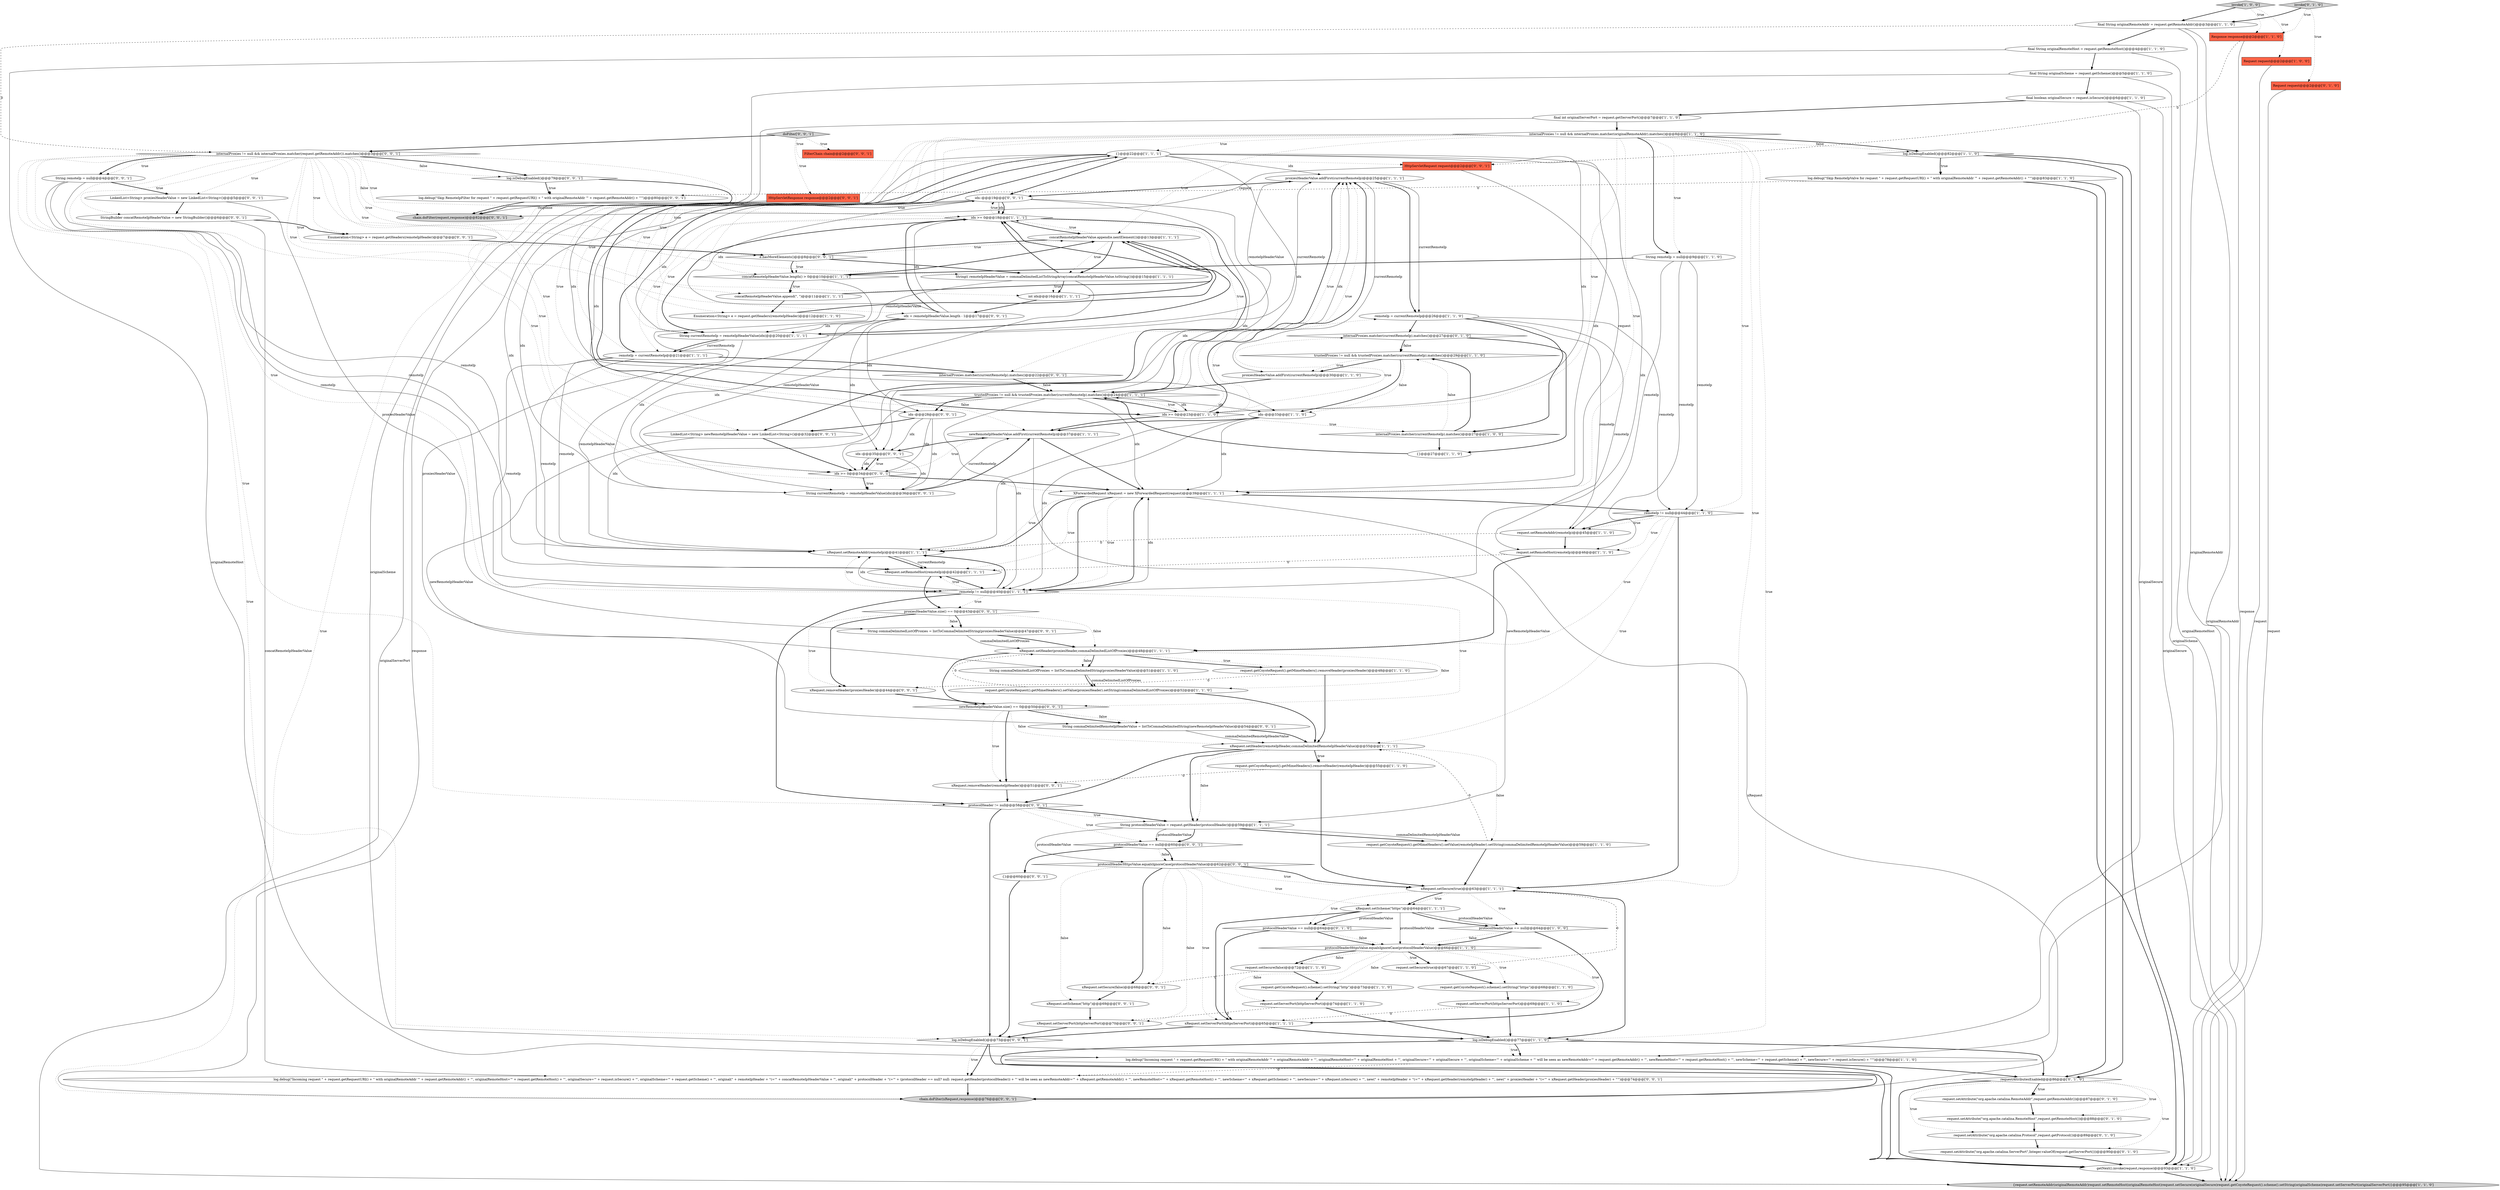 digraph {
87 [style = filled, label = "HttpServletRequest request@@@2@@@['0', '0', '1']", fillcolor = tomato, shape = box image = "AAA0AAABBB3BBB"];
97 [style = filled, label = "Enumeration<String> e = request.getHeaders(remoteIpHeader)@@@7@@@['0', '0', '1']", fillcolor = white, shape = ellipse image = "AAA0AAABBB3BBB"];
82 [style = filled, label = "{}@@@60@@@['0', '0', '1']", fillcolor = white, shape = ellipse image = "AAA0AAABBB3BBB"];
103 [style = filled, label = "internalProxies.matcher(currentRemoteIp).matches()@@@22@@@['0', '0', '1']", fillcolor = white, shape = diamond image = "AAA0AAABBB3BBB"];
10 [style = filled, label = "proxiesHeaderValue.addFirst(currentRemoteIp)@@@25@@@['1', '1', '1']", fillcolor = white, shape = ellipse image = "AAA0AAABBB1BBB"];
56 [style = filled, label = "request.setServerPort(httpServerPort)@@@74@@@['1', '1', '0']", fillcolor = white, shape = ellipse image = "AAA0AAABBB1BBB"];
68 [style = filled, label = "internalProxies.matcher(currentRemoteIp).matches()@@@27@@@['0', '1', '0']", fillcolor = white, shape = diamond image = "AAA0AAABBB2BBB"];
11 [style = filled, label = "request.getCoyoteRequest().getMimeHeaders().setValue(remoteIpHeader).setString(commaDelimitedRemoteIpHeaderValue)@@@59@@@['1', '1', '0']", fillcolor = white, shape = ellipse image = "AAA0AAABBB1BBB"];
89 [style = filled, label = "proxiesHeaderValue.size() == 0@@@43@@@['0', '0', '1']", fillcolor = white, shape = diamond image = "AAA0AAABBB3BBB"];
51 [style = filled, label = "xRequest.setServerPort(httpsServerPort)@@@65@@@['1', '1', '1']", fillcolor = white, shape = ellipse image = "AAA0AAABBB1BBB"];
19 [style = filled, label = "remoteIp != null@@@44@@@['1', '1', '0']", fillcolor = white, shape = diamond image = "AAA0AAABBB1BBB"];
69 [style = filled, label = "invoke['0', '1', '0']", fillcolor = lightgray, shape = diamond image = "AAA0AAABBB2BBB"];
0 [style = filled, label = "Request request@@@2@@@['1', '0', '0']", fillcolor = tomato, shape = box image = "AAA0AAABBB1BBB"];
61 [style = filled, label = "xRequest.setRemoteHost(remoteIp)@@@42@@@['1', '1', '1']", fillcolor = white, shape = ellipse image = "AAA0AAABBB1BBB"];
46 [style = filled, label = "int idx@@@16@@@['1', '1', '1']", fillcolor = white, shape = ellipse image = "AAA0AAABBB1BBB"];
20 [style = filled, label = "{}@@@22@@@['1', '1', '1']", fillcolor = white, shape = ellipse image = "AAA0AAABBB1BBB"];
6 [style = filled, label = "internalProxies.matcher(currentRemoteIp).matches()@@@27@@@['1', '0', '0']", fillcolor = white, shape = diamond image = "AAA0AAABBB1BBB"];
36 [style = filled, label = "Enumeration<String> e = request.getHeaders(remoteIpHeader)@@@12@@@['1', '1', '0']", fillcolor = white, shape = ellipse image = "AAA0AAABBB1BBB"];
59 [style = filled, label = "request.getCoyoteRequest().scheme().setString(\"http\")@@@73@@@['1', '1', '0']", fillcolor = white, shape = ellipse image = "AAA0AAABBB1BBB"];
65 [style = filled, label = "request.setAttribute(\"org.apache.catalina.RemoteHost\",request.getRemoteHost())@@@88@@@['0', '1', '0']", fillcolor = white, shape = ellipse image = "AAA1AAABBB2BBB"];
14 [style = filled, label = "remoteIp = currentRemoteIp@@@21@@@['1', '1', '1']", fillcolor = white, shape = ellipse image = "AAA0AAABBB1BBB"];
60 [style = filled, label = "remoteIp != null@@@40@@@['1', '1', '1']", fillcolor = white, shape = diamond image = "AAA0AAABBB1BBB"];
81 [style = filled, label = "FilterChain chain@@@2@@@['0', '0', '1']", fillcolor = tomato, shape = box image = "AAA0AAABBB3BBB"];
44 [style = filled, label = "log.isDebugEnabled()@@@82@@@['1', '1', '0']", fillcolor = white, shape = diamond image = "AAA0AAABBB1BBB"];
102 [style = filled, label = "newRemoteIpHeaderValue.size() == 0@@@50@@@['0', '0', '1']", fillcolor = white, shape = diamond image = "AAA0AAABBB3BBB"];
66 [style = filled, label = "request.setAttribute(\"org.apache.catalina.RemoteAddr\",request.getRemoteAddr())@@@87@@@['0', '1', '0']", fillcolor = white, shape = ellipse image = "AAA1AAABBB2BBB"];
54 [style = filled, label = "Response response@@@2@@@['1', '1', '0']", fillcolor = tomato, shape = box image = "AAA0AAABBB1BBB"];
74 [style = filled, label = "HttpServletResponse response@@@2@@@['0', '0', '1']", fillcolor = tomato, shape = box image = "AAA0AAABBB3BBB"];
83 [style = filled, label = "LinkedList<String> newRemoteIpHeaderValue = new LinkedList<String>()@@@32@@@['0', '0', '1']", fillcolor = white, shape = ellipse image = "AAA0AAABBB3BBB"];
73 [style = filled, label = "String remoteIp = null@@@4@@@['0', '0', '1']", fillcolor = white, shape = ellipse image = "AAA0AAABBB3BBB"];
15 [style = filled, label = "newRemoteIpHeaderValue.addFirst(currentRemoteIp)@@@37@@@['1', '1', '1']", fillcolor = white, shape = ellipse image = "AAA0AAABBB1BBB"];
84 [style = filled, label = "xRequest.setServerPort(httpServerPort)@@@70@@@['0', '0', '1']", fillcolor = white, shape = ellipse image = "AAA0AAABBB3BBB"];
23 [style = filled, label = "request.getCoyoteRequest().getMimeHeaders().setValue(proxiesHeader).setString(commaDelimitedListOfProxies)@@@52@@@['1', '1', '0']", fillcolor = white, shape = ellipse image = "AAA0AAABBB1BBB"];
67 [style = filled, label = "protocolHeaderValue == null@@@64@@@['0', '1', '0']", fillcolor = white, shape = diamond image = "AAA0AAABBB2BBB"];
21 [style = filled, label = "idx >= 0@@@18@@@['1', '1', '1']", fillcolor = white, shape = diamond image = "AAA0AAABBB1BBB"];
47 [style = filled, label = "xRequest.setHeader(remoteIpHeader,commaDelimitedRemoteIpHeaderValue)@@@55@@@['1', '1', '1']", fillcolor = white, shape = ellipse image = "AAA0AAABBB1BBB"];
18 [style = filled, label = "request.setRemoteAddr(remoteIp)@@@45@@@['1', '1', '0']", fillcolor = white, shape = ellipse image = "AAA0AAABBB1BBB"];
55 [style = filled, label = "getNext().invoke(request,response)@@@93@@@['1', '1', '0']", fillcolor = white, shape = ellipse image = "AAA0AAABBB1BBB"];
53 [style = filled, label = "request.setServerPort(httpsServerPort)@@@69@@@['1', '1', '0']", fillcolor = white, shape = ellipse image = "AAA0AAABBB1BBB"];
3 [style = filled, label = "internalProxies != null && internalProxies.matcher(originalRemoteAddr).matches()@@@8@@@['1', '1', '0']", fillcolor = white, shape = diamond image = "AAA0AAABBB1BBB"];
38 [style = filled, label = "final boolean originalSecure = request.isSecure()@@@6@@@['1', '1', '0']", fillcolor = white, shape = ellipse image = "AAA0AAABBB1BBB"];
7 [style = filled, label = "request.setSecure(false)@@@72@@@['1', '1', '0']", fillcolor = white, shape = ellipse image = "AAA0AAABBB1BBB"];
32 [style = filled, label = "String commaDelimitedListOfProxies = listToCommaDelimitedString(proxiesHeaderValue)@@@51@@@['1', '1', '0']", fillcolor = white, shape = ellipse image = "AAA0AAABBB1BBB"];
26 [style = filled, label = "String(( remoteIpHeaderValue = commaDelimitedListToStringArray(concatRemoteIpHeaderValue.toString())@@@15@@@['1', '1', '1']", fillcolor = white, shape = ellipse image = "AAA0AAABBB1BBB"];
106 [style = filled, label = "StringBuilder concatRemoteIpHeaderValue = new StringBuilder()@@@6@@@['0', '0', '1']", fillcolor = white, shape = ellipse image = "AAA0AAABBB3BBB"];
95 [style = filled, label = "String currentRemoteIp = remoteIpHeaderValue(idx(@@@36@@@['0', '0', '1']", fillcolor = white, shape = ellipse image = "AAA0AAABBB3BBB"];
37 [style = filled, label = "remoteIp = currentRemoteIp@@@26@@@['1', '1', '0']", fillcolor = white, shape = ellipse image = "AAA0AAABBB1BBB"];
50 [style = filled, label = "xRequest.setScheme(\"https\")@@@64@@@['1', '1', '1']", fillcolor = white, shape = ellipse image = "AAA0AAABBB1BBB"];
91 [style = filled, label = "log.debug(\"Skip RemoteIpFilter for request \" + request.getRequestURI() + \" with originalRemoteAddr '\" + request.getRemoteAddr() + \"'\")@@@80@@@['0', '0', '1']", fillcolor = white, shape = ellipse image = "AAA0AAABBB3BBB"];
64 [style = filled, label = "requestAttributesEnabled@@@86@@@['0', '1', '0']", fillcolor = white, shape = diamond image = "AAA1AAABBB2BBB"];
100 [style = filled, label = "String commaDelimitedRemoteIpHeaderValue = listToCommaDelimitedString(newRemoteIpHeaderValue)@@@54@@@['0', '0', '1']", fillcolor = white, shape = ellipse image = "AAA0AAABBB3BBB"];
34 [style = filled, label = "log.debug(\"Skip RemoteIpValve for request \" + request.getRequestURI() + \" with originalRemoteAddr '\" + request.getRemoteAddr() + \"'\")@@@83@@@['1', '1', '0']", fillcolor = white, shape = ellipse image = "AAA0AAABBB1BBB"];
99 [style = filled, label = "protocolHeaderValue == null@@@60@@@['0', '0', '1']", fillcolor = white, shape = diamond image = "AAA0AAABBB3BBB"];
28 [style = filled, label = "XForwardedRequest xRequest = new XForwardedRequest(request)@@@39@@@['1', '1', '1']", fillcolor = white, shape = ellipse image = "AAA0AAABBB1BBB"];
49 [style = filled, label = "String currentRemoteIp = remoteIpHeaderValue(idx(@@@20@@@['1', '1', '1']", fillcolor = white, shape = ellipse image = "AAA0AAABBB1BBB"];
62 [style = filled, label = "Request request@@@2@@@['0', '1', '0']", fillcolor = tomato, shape = box image = "AAA0AAABBB2BBB"];
30 [style = filled, label = "final int originalServerPort = request.getServerPort()@@@7@@@['1', '1', '0']", fillcolor = white, shape = ellipse image = "AAA0AAABBB1BBB"];
72 [style = filled, label = "chain.doFilter(xRequest,response)@@@76@@@['0', '0', '1']", fillcolor = lightgray, shape = ellipse image = "AAA0AAABBB3BBB"];
42 [style = filled, label = "trustedProxies != null && trustedProxies.matcher(currentRemoteIp).matches()@@@29@@@['1', '1', '0']", fillcolor = white, shape = diamond image = "AAA0AAABBB1BBB"];
85 [style = filled, label = "xRequest.setSecure(false)@@@68@@@['0', '0', '1']", fillcolor = white, shape = ellipse image = "AAA0AAABBB3BBB"];
40 [style = filled, label = "xRequest.setSecure(true)@@@63@@@['1', '1', '1']", fillcolor = white, shape = ellipse image = "AAA0AAABBB1BBB"];
94 [style = filled, label = "xRequest.removeHeader(remoteIpHeader)@@@51@@@['0', '0', '1']", fillcolor = white, shape = ellipse image = "AAA0AAABBB3BBB"];
45 [style = filled, label = "concatRemoteIpHeaderValue.append(e.nextElement())@@@13@@@['1', '1', '1']", fillcolor = white, shape = ellipse image = "AAA0AAABBB1BBB"];
79 [style = filled, label = "idx--@@@28@@@['0', '0', '1']", fillcolor = white, shape = ellipse image = "AAA0AAABBB3BBB"];
78 [style = filled, label = "protocolHeaderHttpsValue.equalsIgnoreCase(protocolHeaderValue)@@@62@@@['0', '0', '1']", fillcolor = white, shape = diamond image = "AAA0AAABBB3BBB"];
31 [style = filled, label = "request.getCoyoteRequest().getMimeHeaders().removeHeader(remoteIpHeader)@@@55@@@['1', '1', '0']", fillcolor = white, shape = ellipse image = "AAA0AAABBB1BBB"];
41 [style = filled, label = "request.setSecure(true)@@@67@@@['1', '1', '0']", fillcolor = white, shape = ellipse image = "AAA0AAABBB1BBB"];
12 [style = filled, label = "String remoteIp = null@@@9@@@['1', '1', '0']", fillcolor = white, shape = ellipse image = "AAA0AAABBB1BBB"];
107 [style = filled, label = "idx >= 0@@@34@@@['0', '0', '1']", fillcolor = white, shape = diamond image = "AAA0AAABBB3BBB"];
1 [style = filled, label = "{request.setRemoteAddr(originalRemoteAddr)request.setRemoteHost(originalRemoteHost)request.setSecure(originalSecure)request.getCoyoteRequest().scheme().setString(originalScheme)request.setServerPort(originalServerPort)}@@@95@@@['1', '1', '0']", fillcolor = lightgray, shape = ellipse image = "AAA0AAABBB1BBB"];
105 [style = filled, label = "internalProxies != null && internalProxies.matcher(request.getRemoteAddr()).matches()@@@3@@@['0', '0', '1']", fillcolor = white, shape = diamond image = "AAA0AAABBB3BBB"];
33 [style = filled, label = "request.getCoyoteRequest().scheme().setString(\"https\")@@@68@@@['1', '1', '0']", fillcolor = white, shape = ellipse image = "AAA0AAABBB1BBB"];
24 [style = filled, label = "final String originalRemoteAddr = request.getRemoteAddr()@@@3@@@['1', '1', '0']", fillcolor = white, shape = ellipse image = "AAA0AAABBB1BBB"];
5 [style = filled, label = "protocolHeaderValue == null@@@64@@@['1', '0', '0']", fillcolor = white, shape = diamond image = "AAA0AAABBB1BBB"];
58 [style = filled, label = "trustedProxies != null && trustedProxies.matcher(currentRemoteIp).matches()@@@24@@@['1', '1', '1']", fillcolor = white, shape = diamond image = "AAA0AAABBB1BBB"];
9 [style = filled, label = "concatRemoteIpHeaderValue.length() > 0@@@10@@@['1', '1', '1']", fillcolor = white, shape = diamond image = "AAA0AAABBB1BBB"];
90 [style = filled, label = "chain.doFilter(request,response)@@@82@@@['0', '0', '1']", fillcolor = lightgray, shape = ellipse image = "AAA0AAABBB3BBB"];
27 [style = filled, label = "log.debug(\"Incoming request \" + request.getRequestURI() + \" with originalRemoteAddr '\" + originalRemoteAddr + \"', originalRemoteHost='\" + originalRemoteHost + \"', originalSecure='\" + originalSecure + \"', originalScheme='\" + originalScheme + \"' will be seen as newRemoteAddr='\" + request.getRemoteAddr() + \"', newRemoteHost='\" + request.getRemoteHost() + \"', newScheme='\" + request.getScheme() + \"', newSecure='\" + request.isSecure() + \"'\")@@@78@@@['1', '1', '0']", fillcolor = white, shape = ellipse image = "AAA0AAABBB1BBB"];
77 [style = filled, label = "doFilter['0', '0', '1']", fillcolor = lightgray, shape = diamond image = "AAA0AAABBB3BBB"];
39 [style = filled, label = "final String originalScheme = request.getScheme()@@@5@@@['1', '1', '0']", fillcolor = white, shape = ellipse image = "AAA0AAABBB1BBB"];
29 [style = filled, label = "xRequest.setHeader(proxiesHeader,commaDelimitedListOfProxies)@@@48@@@['1', '1', '1']", fillcolor = white, shape = ellipse image = "AAA0AAABBB1BBB"];
71 [style = filled, label = "LinkedList<String> proxiesHeaderValue = new LinkedList<String>()@@@5@@@['0', '0', '1']", fillcolor = white, shape = ellipse image = "AAA0AAABBB3BBB"];
13 [style = filled, label = "invoke['1', '0', '0']", fillcolor = lightgray, shape = diamond image = "AAA0AAABBB1BBB"];
8 [style = filled, label = "xRequest.setRemoteAddr(remoteIp)@@@41@@@['1', '1', '1']", fillcolor = white, shape = ellipse image = "AAA0AAABBB1BBB"];
25 [style = filled, label = "log.isDebugEnabled()@@@77@@@['1', '1', '0']", fillcolor = white, shape = diamond image = "AAA0AAABBB1BBB"];
16 [style = filled, label = "proxiesHeaderValue.addFirst(currentRemoteIp)@@@30@@@['1', '1', '0']", fillcolor = white, shape = ellipse image = "AAA0AAABBB1BBB"];
35 [style = filled, label = "idx--@@@33@@@['1', '1', '0']", fillcolor = white, shape = ellipse image = "AAA0AAABBB1BBB"];
57 [style = filled, label = "concatRemoteIpHeaderValue.append(\", \")@@@11@@@['1', '1', '1']", fillcolor = white, shape = ellipse image = "AAA0AAABBB1BBB"];
93 [style = filled, label = "log.isDebugEnabled()@@@73@@@['0', '0', '1']", fillcolor = white, shape = diamond image = "AAA0AAABBB3BBB"];
43 [style = filled, label = "String protocolHeaderValue = request.getHeader(protocolHeader)@@@59@@@['1', '1', '1']", fillcolor = white, shape = ellipse image = "AAA0AAABBB1BBB"];
52 [style = filled, label = "{}@@@27@@@['1', '1', '0']", fillcolor = white, shape = ellipse image = "AAA0AAABBB1BBB"];
104 [style = filled, label = "idx--@@@35@@@['0', '0', '1']", fillcolor = white, shape = ellipse image = "AAA0AAABBB3BBB"];
92 [style = filled, label = "log.isDebugEnabled()@@@79@@@['0', '0', '1']", fillcolor = white, shape = diamond image = "AAA0AAABBB3BBB"];
48 [style = filled, label = "protocolHeaderHttpsValue.equalsIgnoreCase(protocolHeaderValue)@@@66@@@['1', '1', '0']", fillcolor = white, shape = diamond image = "AAA0AAABBB1BBB"];
80 [style = filled, label = "idx--@@@19@@@['0', '0', '1']", fillcolor = white, shape = ellipse image = "AAA0AAABBB3BBB"];
98 [style = filled, label = "xRequest.removeHeader(proxiesHeader)@@@44@@@['0', '0', '1']", fillcolor = white, shape = ellipse image = "AAA0AAABBB3BBB"];
4 [style = filled, label = "request.getCoyoteRequest().getMimeHeaders().removeHeader(proxiesHeader)@@@48@@@['1', '1', '0']", fillcolor = white, shape = ellipse image = "AAA0AAABBB1BBB"];
22 [style = filled, label = "final String originalRemoteHost = request.getRemoteHost()@@@4@@@['1', '1', '0']", fillcolor = white, shape = ellipse image = "AAA0AAABBB1BBB"];
75 [style = filled, label = "log.debug(\"Incoming request \" + request.getRequestURI() + \" with originalRemoteAddr '\" + request.getRemoteAddr() + \"', originalRemoteHost='\" + request.getRemoteHost() + \"', originalSecure='\" + request.isSecure() + \"', originalScheme='\" + request.getScheme() + \"', original(\" + remoteIpHeader + \"(='\" + concatRemoteIpHeaderValue + \"', original(\" + protocolHeader + \"(='\" + (protocolHeader == null? null: request.getHeader(protocolHeader)) + \"' will be seen as newRemoteAddr='\" + xRequest.getRemoteAddr() + \"', newRemoteHost='\" + xRequest.getRemoteHost() + \"', newScheme='\" + xRequest.getScheme() + \"', newSecure='\" + xRequest.isSecure() + \"', new(\" + remoteIpHeader + \"(='\" + xRequest.getHeader(remoteIpHeader) + \"', new(\" + proxiesHeader + \"(='\" + xRequest.getHeader(proxiesHeader) + \"'\")@@@74@@@['0', '0', '1']", fillcolor = white, shape = ellipse image = "AAA0AAABBB3BBB"];
88 [style = filled, label = "e.hasMoreElements()@@@8@@@['0', '0', '1']", fillcolor = white, shape = diamond image = "AAA0AAABBB3BBB"];
86 [style = filled, label = "protocolHeader != null@@@58@@@['0', '0', '1']", fillcolor = white, shape = diamond image = "AAA0AAABBB3BBB"];
76 [style = filled, label = "String commaDelimitedListOfProxies = listToCommaDelimitedString(proxiesHeaderValue)@@@47@@@['0', '0', '1']", fillcolor = white, shape = ellipse image = "AAA0AAABBB3BBB"];
63 [style = filled, label = "request.setAttribute(\"org.apache.catalina.ServerPort\",Integer.valueOf(request.getServerPort()))@@@90@@@['0', '1', '0']", fillcolor = white, shape = ellipse image = "AAA1AAABBB2BBB"];
70 [style = filled, label = "request.setAttribute(\"org.apache.catalina.Protocol\",request.getProtocol())@@@89@@@['0', '1', '0']", fillcolor = white, shape = ellipse image = "AAA1AAABBB2BBB"];
101 [style = filled, label = "idx = remoteIpHeaderValue.length - 1@@@17@@@['0', '0', '1']", fillcolor = white, shape = ellipse image = "AAA0AAABBB3BBB"];
2 [style = filled, label = "request.setRemoteHost(remoteIp)@@@46@@@['1', '1', '0']", fillcolor = white, shape = ellipse image = "AAA0AAABBB1BBB"];
96 [style = filled, label = "xRequest.setScheme(\"http\")@@@69@@@['0', '0', '1']", fillcolor = white, shape = ellipse image = "AAA0AAABBB3BBB"];
17 [style = filled, label = "idx >= 0@@@23@@@['1', '1', '0']", fillcolor = white, shape = diamond image = "AAA0AAABBB1BBB"];
5->48 [style = dotted, label="false"];
48->56 [style = dotted, label="false"];
105->72 [style = dotted, label="true"];
104->107 [style = bold, label=""];
32->23 [style = solid, label="commaDelimitedListOfProxies"];
43->11 [style = solid, label="commaDelimitedRemoteIpHeaderValue"];
79->107 [style = solid, label="idx"];
101->21 [style = bold, label=""];
3->17 [style = dotted, label="true"];
92->90 [style = bold, label=""];
20->35 [style = solid, label="idx"];
80->107 [style = solid, label="idx"];
21->49 [style = dotted, label="true"];
28->72 [style = solid, label="xRequest"];
104->107 [style = solid, label="idx"];
63->55 [style = bold, label=""];
3->57 [style = dotted, label="true"];
13->0 [style = dotted, label="true"];
27->75 [style = dashed, label="0"];
93->72 [style = bold, label=""];
23->47 [style = bold, label=""];
42->35 [style = bold, label=""];
106->75 [style = solid, label="concatRemoteIpHeaderValue"];
48->59 [style = dotted, label="false"];
3->44 [style = dotted, label="false"];
20->58 [style = solid, label="idx"];
9->57 [style = dotted, label="true"];
35->8 [style = solid, label="idx"];
19->18 [style = dotted, label="true"];
29->32 [style = dotted, label="false"];
50->67 [style = bold, label=""];
47->43 [style = dotted, label="false"];
17->58 [style = dotted, label="true"];
89->76 [style = bold, label=""];
28->19 [style = bold, label=""];
70->63 [style = bold, label=""];
105->92 [style = bold, label=""];
5->51 [style = bold, label=""];
12->2 [style = solid, label="remoteIp"];
82->93 [style = bold, label=""];
45->21 [style = dotted, label="true"];
17->15 [style = bold, label=""];
10->16 [style = solid, label="currentRemoteIp"];
35->15 [style = bold, label=""];
105->28 [style = dotted, label="true"];
45->26 [style = dotted, label="true"];
88->45 [style = dotted, label="true"];
39->27 [style = solid, label="originalScheme"];
73->61 [style = solid, label="remoteIp"];
41->40 [style = dashed, label="0"];
30->1 [style = solid, label="originalServerPort"];
99->82 [style = bold, label=""];
86->43 [style = bold, label=""];
8->61 [style = bold, label=""];
50->5 [style = bold, label=""];
7->59 [style = bold, label=""];
14->60 [style = solid, label="remoteIp"];
60->8 [style = bold, label=""];
58->60 [style = solid, label="idx"];
3->15 [style = dotted, label="true"];
26->46 [style = dotted, label="true"];
20->60 [style = solid, label="idx"];
49->8 [style = solid, label="remoteIpHeaderValue"];
76->29 [style = bold, label=""];
24->1 [style = solid, label="originalRemoteAddr"];
29->102 [style = bold, label=""];
11->47 [style = dashed, label="0"];
85->96 [style = bold, label=""];
38->1 [style = solid, label="originalSecure"];
49->10 [style = solid, label="remoteIpHeaderValue"];
17->10 [style = dotted, label="true"];
19->29 [style = dotted, label="true"];
105->107 [style = dotted, label="true"];
103->58 [style = bold, label=""];
107->95 [style = bold, label=""];
58->8 [style = solid, label="idx"];
43->78 [style = solid, label="protocolHeaderValue"];
21->49 [style = bold, label=""];
48->53 [style = dotted, label="true"];
42->16 [style = bold, label=""];
105->83 [style = dotted, label="true"];
44->64 [style = bold, label=""];
54->55 [style = solid, label="response"];
12->18 [style = solid, label="remoteIp"];
60->89 [style = dotted, label="true"];
33->53 [style = bold, label=""];
57->45 [style = bold, label=""];
54->87 [style = dashed, label="0"];
67->51 [style = bold, label=""];
78->40 [style = dotted, label="true"];
17->68 [style = dotted, label="true"];
73->60 [style = solid, label="remoteIp"];
86->93 [style = bold, label=""];
91->90 [style = bold, label=""];
17->10 [style = bold, label=""];
14->20 [style = bold, label=""];
3->44 [style = bold, label=""];
65->70 [style = bold, label=""];
32->23 [style = bold, label=""];
43->11 [style = bold, label=""];
78->51 [style = dotted, label="true"];
102->47 [style = dotted, label="false"];
58->17 [style = solid, label="idx"];
105->93 [style = dotted, label="true"];
15->43 [style = solid, label="newRemoteIpHeaderValue"];
12->19 [style = solid, label="remoteIp"];
50->51 [style = bold, label=""];
42->35 [style = dotted, label="false"];
19->40 [style = bold, label=""];
25->64 [style = bold, label=""];
68->52 [style = bold, label=""];
44->34 [style = bold, label=""];
47->86 [style = bold, label=""];
34->55 [style = bold, label=""];
50->5 [style = solid, label="protocolHeaderValue"];
64->70 [style = dotted, label="true"];
51->93 [style = bold, label=""];
14->8 [style = solid, label="remoteIp"];
89->98 [style = bold, label=""];
10->80 [style = bold, label=""];
40->25 [style = bold, label=""];
8->61 [style = solid, label="currentRemoteIp"];
29->4 [style = dotted, label="true"];
77->87 [style = dotted, label="true"];
89->29 [style = dotted, label="false"];
10->37 [style = bold, label=""];
34->91 [style = dashed, label="0"];
102->100 [style = dotted, label="false"];
3->20 [style = dotted, label="true"];
101->104 [style = solid, label="idx"];
101->80 [style = solid, label="idx"];
78->85 [style = bold, label=""];
25->27 [style = dotted, label="true"];
3->45 [style = dotted, label="true"];
64->55 [style = bold, label=""];
66->65 [style = bold, label=""];
39->1 [style = solid, label="originalScheme"];
26->49 [style = solid, label="remoteIpHeaderValue"];
40->50 [style = dotted, label="true"];
83->100 [style = solid, label="newRemoteIpHeaderValue"];
48->7 [style = bold, label=""];
64->65 [style = dotted, label="true"];
69->24 [style = bold, label=""];
69->62 [style = dotted, label="true"];
4->47 [style = bold, label=""];
9->32 [style = solid, label="proxiesHeaderValue"];
10->37 [style = solid, label="currentRemoteIp"];
45->88 [style = bold, label=""];
3->19 [style = dotted, label="true"];
93->75 [style = dotted, label="true"];
78->84 [style = dotted, label="false"];
48->41 [style = dotted, label="true"];
84->93 [style = bold, label=""];
24->27 [style = solid, label="originalRemoteAddr"];
60->8 [style = dotted, label="true"];
107->15 [style = dotted, label="true"];
3->12 [style = bold, label=""];
28->8 [style = dotted, label="true"];
64->63 [style = dotted, label="true"];
88->9 [style = bold, label=""];
22->39 [style = bold, label=""];
17->37 [style = dotted, label="true"];
28->60 [style = bold, label=""];
80->104 [style = solid, label="idx"];
3->28 [style = dotted, label="true"];
64->66 [style = bold, label=""];
68->42 [style = bold, label=""];
18->2 [style = bold, label=""];
51->25 [style = bold, label=""];
73->8 [style = solid, label="remoteIp"];
87->28 [style = solid, label="request"];
60->28 [style = bold, label=""];
6->42 [style = dotted, label="false"];
24->22 [style = bold, label=""];
105->46 [style = dotted, label="true"];
20->8 [style = solid, label="idx"];
6->52 [style = bold, label=""];
107->28 [style = bold, label=""];
101->49 [style = solid, label="idx"];
9->45 [style = bold, label=""];
5->48 [style = bold, label=""];
49->10 [style = solid, label="currentRemoteIp"];
107->104 [style = dotted, label="true"];
105->90 [style = dotted, label="false"];
47->31 [style = dotted, label="true"];
103->58 [style = dotted, label="false"];
37->2 [style = solid, label="remoteIp"];
58->79 [style = bold, label=""];
58->28 [style = solid, label="idx"];
87->90 [style = solid, label="request"];
56->25 [style = bold, label=""];
18->8 [style = dashed, label="0"];
53->25 [style = bold, label=""];
20->28 [style = solid, label="idx"];
21->103 [style = dotted, label="true"];
78->50 [style = dotted, label="true"];
29->32 [style = bold, label=""];
83->107 [style = bold, label=""];
105->97 [style = dotted, label="true"];
20->17 [style = solid, label="idx"];
20->17 [style = bold, label=""];
45->26 [style = bold, label=""];
21->14 [style = dotted, label="true"];
4->98 [style = dashed, label="0"];
26->46 [style = bold, label=""];
92->91 [style = bold, label=""];
58->10 [style = bold, label=""];
26->95 [style = solid, label="remoteIpHeaderValue"];
47->43 [style = bold, label=""];
105->92 [style = dotted, label="false"];
107->95 [style = dotted, label="true"];
21->83 [style = bold, label=""];
22->27 [style = solid, label="originalRemoteHost"];
46->101 [style = bold, label=""];
6->42 [style = bold, label=""];
61->89 [style = bold, label=""];
98->102 [style = bold, label=""];
94->86 [style = bold, label=""];
12->9 [style = bold, label=""];
76->29 [style = solid, label="commaDelimitedListOfProxies"];
20->10 [style = solid, label="idx"];
50->48 [style = solid, label="protocolHeaderValue"];
47->31 [style = bold, label=""];
28->61 [style = dotted, label="true"];
3->25 [style = dotted, label="true"];
49->14 [style = bold, label=""];
37->68 [style = bold, label=""];
40->5 [style = dotted, label="true"];
105->73 [style = bold, label=""];
68->42 [style = dotted, label="false"];
3->9 [style = dotted, label="true"];
80->49 [style = solid, label="idx"];
19->18 [style = bold, label=""];
27->64 [style = bold, label=""];
86->43 [style = dotted, label="true"];
28->60 [style = dotted, label="true"];
88->9 [style = dotted, label="true"];
80->21 [style = solid, label="idx"];
58->10 [style = solid, label="idx"];
3->49 [style = dotted, label="true"];
77->81 [style = dotted, label="true"];
99->78 [style = dotted, label="false"];
73->71 [style = bold, label=""];
101->107 [style = solid, label="idx"];
42->16 [style = dotted, label="true"];
78->40 [style = bold, label=""];
19->47 [style = dotted, label="true"];
105->88 [style = dotted, label="true"];
93->75 [style = bold, label=""];
100->47 [style = solid, label="commaDelimitedRemoteIpHeaderValue"];
64->66 [style = dotted, label="true"];
56->84 [style = dashed, label="0"];
15->104 [style = bold, label=""];
102->100 [style = bold, label=""];
39->38 [style = bold, label=""];
3->14 [style = dotted, label="true"];
60->86 [style = bold, label=""];
50->67 [style = solid, label="protocolHeaderValue"];
45->49 [style = bold, label=""];
48->41 [style = bold, label=""];
105->86 [style = dotted, label="true"];
38->30 [style = bold, label=""];
15->28 [style = bold, label=""];
80->95 [style = solid, label="idx"];
3->40 [style = dotted, label="true"];
47->11 [style = dotted, label="false"];
67->48 [style = dotted, label="false"];
30->3 [style = bold, label=""];
37->6 [style = bold, label=""];
44->34 [style = dotted, label="true"];
17->6 [style = dotted, label="true"];
23->29 [style = dashed, label="0"];
89->98 [style = dotted, label="true"];
60->102 [style = dotted, label="true"];
74->90 [style = solid, label="response"];
105->26 [style = dotted, label="true"];
3->12 [style = dotted, label="true"];
59->56 [style = bold, label=""];
92->91 [style = dotted, label="true"];
105->60 [style = dotted, label="true"];
48->7 [style = dotted, label="false"];
80->21 [style = bold, label=""];
37->19 [style = solid, label="remoteIp"];
37->18 [style = solid, label="remoteIp"];
99->78 [style = bold, label=""];
105->21 [style = dotted, label="true"];
35->60 [style = solid, label="idx"];
13->24 [style = bold, label=""];
60->8 [style = solid, label="idx"];
78->85 [style = dotted, label="false"];
71->76 [style = solid, label="proxiesHeaderValue"];
2->29 [style = bold, label=""];
55->1 [style = bold, label=""];
27->55 [style = bold, label=""];
58->79 [style = dotted, label="false"];
105->73 [style = dotted, label="true"];
58->17 [style = bold, label=""];
2->61 [style = dashed, label="0"];
53->51 [style = dashed, label="0"];
43->99 [style = solid, label="protocolHeaderValue"];
44->55 [style = bold, label=""];
89->76 [style = dotted, label="false"];
36->45 [style = bold, label=""];
40->50 [style = bold, label=""];
26->21 [style = bold, label=""];
102->94 [style = dotted, label="true"];
106->97 [style = bold, label=""];
52->58 [style = bold, label=""];
105->106 [style = dotted, label="true"];
61->60 [style = bold, label=""];
80->79 [style = solid, label="idx"];
28->8 [style = bold, label=""];
46->21 [style = bold, label=""];
95->15 [style = solid, label="currentRemoteIp"];
103->20 [style = bold, label=""];
67->48 [style = bold, label=""];
3->36 [style = dotted, label="true"];
35->28 [style = solid, label="idx"];
34->64 [style = bold, label=""];
75->72 [style = bold, label=""];
43->99 [style = bold, label=""];
69->54 [style = dotted, label="true"];
71->106 [style = bold, label=""];
48->33 [style = dotted, label="true"];
9->57 [style = bold, label=""];
101->95 [style = solid, label="idx"];
79->83 [style = bold, label=""];
25->27 [style = bold, label=""];
21->45 [style = bold, label=""];
58->35 [style = solid, label="idx"];
79->95 [style = solid, label="idx"];
41->33 [style = bold, label=""];
11->40 [style = bold, label=""];
7->85 [style = dashed, label="0"];
20->80 [style = bold, label=""];
22->1 [style = solid, label="originalRemoteHost"];
88->26 [style = bold, label=""];
31->94 [style = dashed, label="0"];
19->2 [style = dotted, label="true"];
57->36 [style = bold, label=""];
14->61 [style = solid, label="remoteIp"];
25->55 [style = bold, label=""];
58->10 [style = dotted, label="true"];
101->21 [style = solid, label="idx"];
78->96 [style = dotted, label="false"];
60->28 [style = solid, label="idx"];
101->79 [style = solid, label="idx"];
40->67 [style = dotted, label="true"];
105->71 [style = dotted, label="true"];
96->84 [style = bold, label=""];
21->80 [style = dotted, label="true"];
31->40 [style = bold, label=""];
60->61 [style = dotted, label="true"];
0->55 [style = solid, label="request"];
95->15 [style = bold, label=""];
77->74 [style = dotted, label="true"];
29->4 [style = bold, label=""];
49->14 [style = solid, label="currentRemoteIp"];
77->105 [style = bold, label=""];
29->23 [style = dotted, label="false"];
86->99 [style = dotted, label="true"];
24->105 [style = dashed, label="0"];
74->72 [style = solid, label="response"];
97->88 [style = bold, label=""];
38->27 [style = solid, label="originalSecure"];
104->95 [style = solid, label="idx"];
62->55 [style = solid, label="request"];
102->94 [style = bold, label=""];
79->104 [style = solid, label="idx"];
16->58 [style = bold, label=""];
100->47 [style = bold, label=""];
105->101 [style = dotted, label="true"];
13->54 [style = dotted, label="true"];
14->103 [style = bold, label=""];
}
